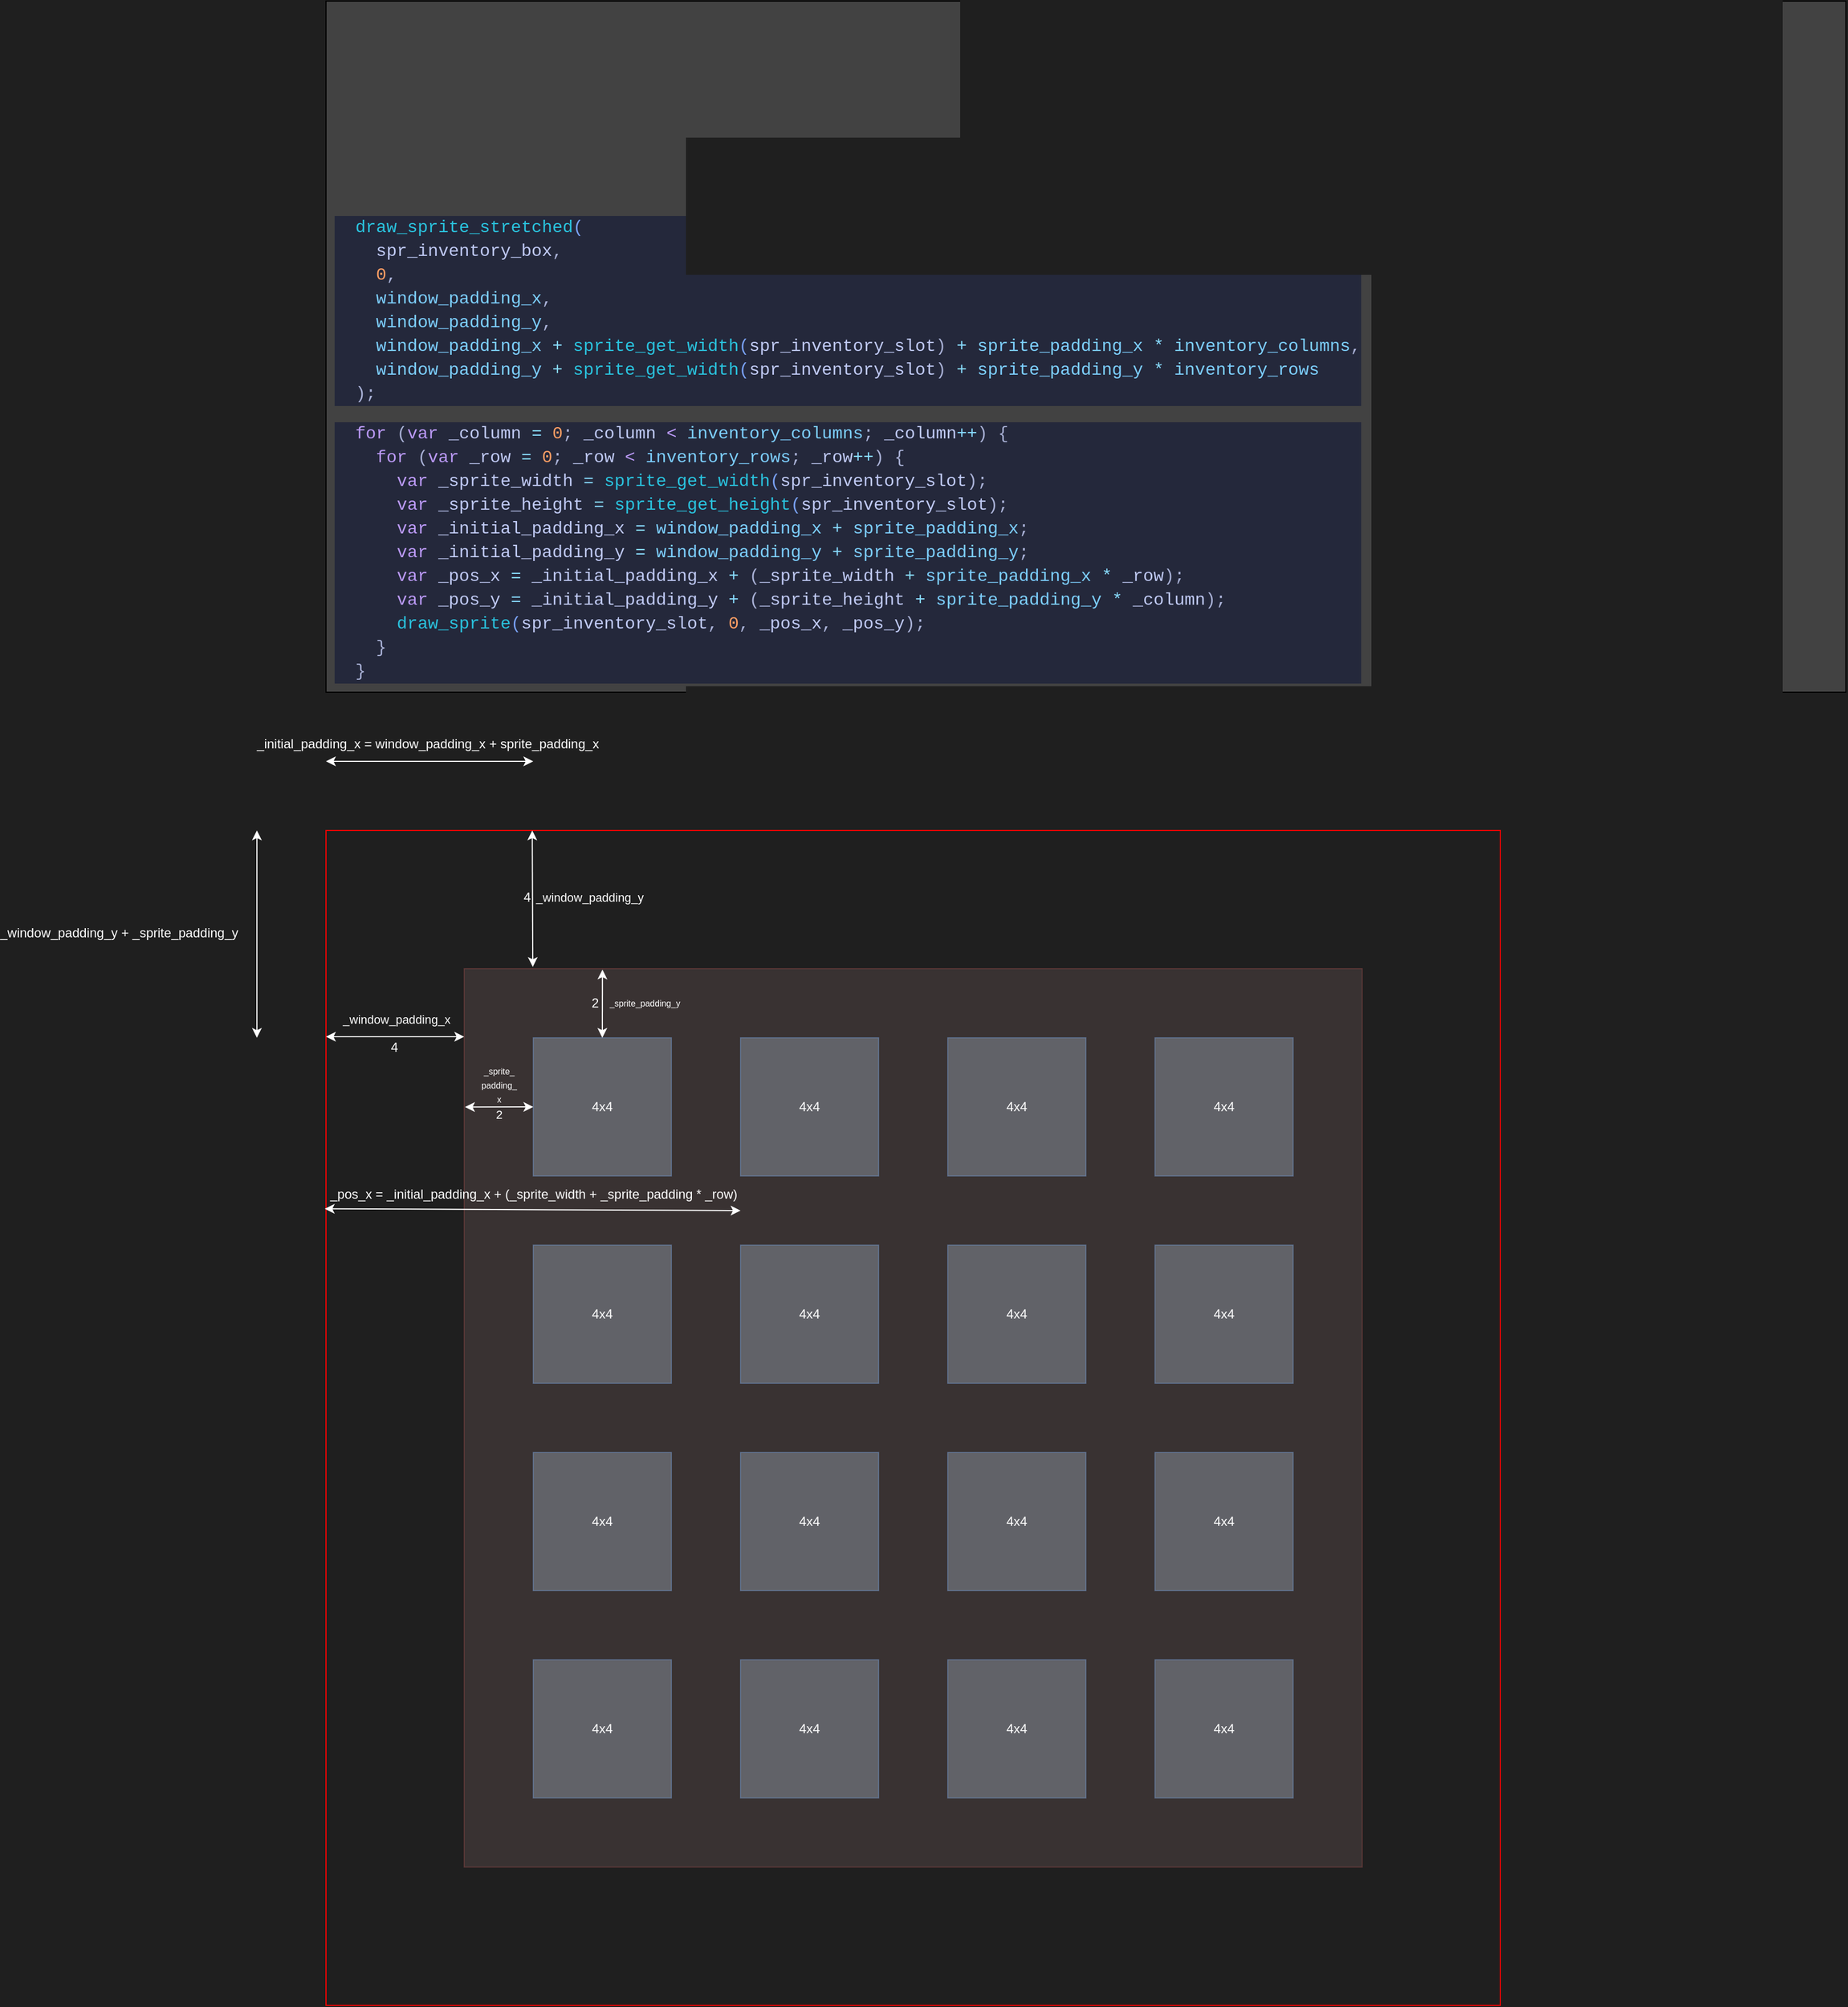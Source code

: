 <mxfile>
    <diagram id="mrmWcMEhstddbkppO6Fu" name="Page-1">
        <mxGraphModel dx="324" dy="1253" grid="1" gridSize="32" guides="1" tooltips="1" connect="1" arrows="1" fold="1" page="0" pageScale="1" pageWidth="850" pageHeight="1100" background="#1F1F1F" math="0" shadow="0">
            <root>
                <mxCell id="0"/>
                <mxCell id="1" parent="0"/>
                <mxCell id="36" value="" style="rounded=0;whiteSpace=wrap;html=1;fillColor=none;strokeColor=#FF0000;strokeWidth=1;labelBackgroundColor=none;fontColor=#FFFFFF;" parent="1" vertex="1">
                    <mxGeometry x="1024" y="256" width="1088" height="1088" as="geometry"/>
                </mxCell>
                <mxCell id="18" value="" style="rounded=0;whiteSpace=wrap;html=1;fillColor=#735F5E;strokeColor=#b85450;opacity=30;labelBackgroundColor=none;fontColor=#FFFFFF;" parent="1" vertex="1">
                    <mxGeometry x="1152" y="384" width="832" height="832" as="geometry"/>
                </mxCell>
                <mxCell id="19" value="4x4" style="rounded=0;whiteSpace=wrap;html=1;fillColor=#89929E;strokeColor=#6c8ebf;opacity=50;labelBackgroundColor=none;fontColor=#FFFFFF;" parent="1" vertex="1">
                    <mxGeometry x="1216" y="448" width="128" height="128" as="geometry"/>
                </mxCell>
                <mxCell id="20" value="4x4" style="rounded=0;whiteSpace=wrap;html=1;fillColor=#89929E;strokeColor=#6c8ebf;opacity=50;labelBackgroundColor=none;fontColor=#FFFFFF;" parent="1" vertex="1">
                    <mxGeometry x="1408" y="448" width="128" height="128" as="geometry"/>
                </mxCell>
                <mxCell id="21" value="4x4" style="rounded=0;whiteSpace=wrap;html=1;fillColor=#89929E;strokeColor=#6c8ebf;opacity=50;labelBackgroundColor=none;fontColor=#FFFFFF;" parent="1" vertex="1">
                    <mxGeometry x="1600" y="448" width="128" height="128" as="geometry"/>
                </mxCell>
                <mxCell id="22" value="4x4" style="rounded=0;whiteSpace=wrap;html=1;fillColor=#89929E;strokeColor=#6c8ebf;opacity=50;labelBackgroundColor=none;fontColor=#FFFFFF;" parent="1" vertex="1">
                    <mxGeometry x="1792" y="448" width="128" height="128" as="geometry"/>
                </mxCell>
                <mxCell id="23" value="4x4" style="rounded=0;whiteSpace=wrap;html=1;fillColor=#89929E;strokeColor=#6c8ebf;opacity=50;labelBackgroundColor=none;fontColor=#FFFFFF;" parent="1" vertex="1">
                    <mxGeometry x="1216" y="640" width="128" height="128" as="geometry"/>
                </mxCell>
                <mxCell id="24" value="4x4" style="rounded=0;whiteSpace=wrap;html=1;fillColor=#89929E;strokeColor=#6c8ebf;opacity=50;labelBackgroundColor=none;fontColor=#FFFFFF;" parent="1" vertex="1">
                    <mxGeometry x="1600" y="640" width="128" height="128" as="geometry"/>
                </mxCell>
                <mxCell id="25" value="4x4" style="rounded=0;whiteSpace=wrap;html=1;fillColor=#89929E;strokeColor=#6c8ebf;opacity=50;labelBackgroundColor=none;fontColor=#FFFFFF;" parent="1" vertex="1">
                    <mxGeometry x="1408" y="640" width="128" height="128" as="geometry"/>
                </mxCell>
                <mxCell id="26" value="4x4" style="rounded=0;whiteSpace=wrap;html=1;fillColor=#89929E;strokeColor=#6c8ebf;opacity=50;labelBackgroundColor=none;fontColor=#FFFFFF;" parent="1" vertex="1">
                    <mxGeometry x="1792" y="640" width="128" height="128" as="geometry"/>
                </mxCell>
                <mxCell id="27" value="4x4" style="rounded=0;whiteSpace=wrap;html=1;fillColor=#89929E;strokeColor=#6c8ebf;opacity=50;labelBackgroundColor=none;fontColor=#FFFFFF;" parent="1" vertex="1">
                    <mxGeometry x="1216" y="832" width="128" height="128" as="geometry"/>
                </mxCell>
                <mxCell id="28" value="4x4" style="rounded=0;whiteSpace=wrap;html=1;fillColor=#89929E;strokeColor=#6c8ebf;opacity=50;labelBackgroundColor=none;fontColor=#FFFFFF;" parent="1" vertex="1">
                    <mxGeometry x="1792" y="832" width="128" height="128" as="geometry"/>
                </mxCell>
                <mxCell id="29" value="4x4" style="rounded=0;whiteSpace=wrap;html=1;fillColor=#89929E;strokeColor=#6c8ebf;opacity=50;labelBackgroundColor=none;fontColor=#FFFFFF;" parent="1" vertex="1">
                    <mxGeometry x="1408" y="832" width="128" height="128" as="geometry"/>
                </mxCell>
                <mxCell id="30" value="4x4" style="rounded=0;whiteSpace=wrap;html=1;fillColor=#89929E;strokeColor=#6c8ebf;opacity=50;labelBackgroundColor=none;fontColor=#FFFFFF;" parent="1" vertex="1">
                    <mxGeometry x="1600" y="832" width="128" height="128" as="geometry"/>
                </mxCell>
                <mxCell id="31" value="4x4" style="rounded=0;whiteSpace=wrap;html=1;fillColor=#89929E;strokeColor=#6c8ebf;opacity=50;labelBackgroundColor=none;fontColor=#FFFFFF;" parent="1" vertex="1">
                    <mxGeometry x="1216" y="1024" width="128" height="128" as="geometry"/>
                </mxCell>
                <mxCell id="32" value="4x4" style="rounded=0;whiteSpace=wrap;html=1;fillColor=#89929E;strokeColor=#6c8ebf;opacity=50;labelBackgroundColor=none;fontColor=#FFFFFF;" parent="1" vertex="1">
                    <mxGeometry x="1792" y="1024" width="128" height="128" as="geometry"/>
                </mxCell>
                <mxCell id="33" value="4x4" style="rounded=0;whiteSpace=wrap;html=1;fillColor=#89929E;strokeColor=#6c8ebf;opacity=50;labelBackgroundColor=none;fontColor=#FFFFFF;" parent="1" vertex="1">
                    <mxGeometry x="1408" y="1024" width="128" height="128" as="geometry"/>
                </mxCell>
                <mxCell id="34" value="4x4" style="rounded=0;whiteSpace=wrap;html=1;fillColor=#89929E;strokeColor=#6c8ebf;opacity=50;labelBackgroundColor=none;fontColor=#FFFFFF;" parent="1" vertex="1">
                    <mxGeometry x="1600" y="1024" width="128" height="128" as="geometry"/>
                </mxCell>
                <mxCell id="37" value="" style="endArrow=classic;startArrow=classic;html=1;entryX=0.16;entryY=0;entryDx=0;entryDy=0;exitX=0.056;exitY=-0.002;exitDx=0;exitDy=0;exitPerimeter=0;entryPerimeter=0;labelBackgroundColor=none;fontColor=#FFFFFF;strokeColor=#FFFFFF;" parent="1" edge="1">
                    <mxGeometry width="50" height="50" relative="1" as="geometry">
                        <mxPoint x="1215.592" y="382.336" as="sourcePoint"/>
                        <mxPoint x="1215.08" y="256.0" as="targetPoint"/>
                    </mxGeometry>
                </mxCell>
                <mxCell id="38" value="_window_padding_y" style="edgeLabel;html=1;align=center;verticalAlign=middle;resizable=0;points=[];labelBackgroundColor=none;fontColor=#FFFFFF;" parent="37" vertex="1" connectable="0">
                    <mxGeometry x="-0.125" y="1" relative="1" as="geometry">
                        <mxPoint x="53" y="-9" as="offset"/>
                    </mxGeometry>
                </mxCell>
                <mxCell id="46" value="4" style="edgeLabel;html=1;align=center;verticalAlign=middle;resizable=0;points=[];fontSize=12;labelBackgroundColor=none;fontColor=#FFFFFF;" parent="37" vertex="1" connectable="0">
                    <mxGeometry x="0.025" y="1" relative="1" as="geometry">
                        <mxPoint x="-5" as="offset"/>
                    </mxGeometry>
                </mxCell>
                <mxCell id="39" value="" style="endArrow=classic;startArrow=classic;html=1;exitX=0;exitY=0.5;exitDx=0;exitDy=0;labelBackgroundColor=none;fontColor=#FFFFFF;strokeColor=#FFFFFF;" parent="1" edge="1">
                    <mxGeometry width="50" height="50" relative="1" as="geometry">
                        <mxPoint x="1024" y="447" as="sourcePoint"/>
                        <mxPoint x="1152" y="447" as="targetPoint"/>
                    </mxGeometry>
                </mxCell>
                <mxCell id="40" value="_window_padding_x" style="edgeLabel;html=1;align=center;verticalAlign=middle;resizable=0;points=[];labelBackgroundColor=none;fontColor=#FFFFFF;" parent="39" vertex="1" connectable="0">
                    <mxGeometry x="-0.055" y="1" relative="1" as="geometry">
                        <mxPoint x="4" y="-15" as="offset"/>
                    </mxGeometry>
                </mxCell>
                <mxCell id="44" value="&amp;nbsp; &amp;nbsp; 4&amp;nbsp; &amp;nbsp;&amp;nbsp;" style="edgeLabel;html=1;align=center;verticalAlign=middle;resizable=0;points=[];fontSize=12;labelBackgroundColor=none;fontColor=#FFFFFF;" parent="39" vertex="1" connectable="0">
                    <mxGeometry x="-0.124" relative="1" as="geometry">
                        <mxPoint x="7" y="10" as="offset"/>
                    </mxGeometry>
                </mxCell>
                <mxCell id="42" value="&lt;span style=&quot;&quot;&gt;&amp;nbsp;&lt;br&gt;&amp;nbsp;2&amp;nbsp;&lt;/span&gt;" style="endArrow=classic;startArrow=classic;html=1;entryX=0;entryY=0.5;entryDx=0;entryDy=0;exitX=0.001;exitY=0.154;exitDx=0;exitDy=0;exitPerimeter=0;labelBackgroundColor=none;fontColor=#FFFFFF;strokeColor=#FFFFFF;" parent="1" source="18" target="19" edge="1">
                    <mxGeometry x="0.0" width="50" height="50" relative="1" as="geometry">
                        <mxPoint x="1216" y="658" as="sourcePoint"/>
                        <mxPoint x="1266" y="608" as="targetPoint"/>
                        <mxPoint as="offset"/>
                    </mxGeometry>
                </mxCell>
                <mxCell id="43" value="&lt;font style=&quot;font-size: 8px;&quot;&gt;_sprite_&lt;br&gt;padding_&lt;br&gt;x&lt;/font&gt;" style="edgeLabel;html=1;align=center;verticalAlign=middle;resizable=0;points=[];labelBackgroundColor=none;fontColor=#FFFFFF;" parent="42" vertex="1" connectable="0">
                    <mxGeometry x="-0.118" y="-1" relative="1" as="geometry">
                        <mxPoint x="3" y="-22" as="offset"/>
                    </mxGeometry>
                </mxCell>
                <mxCell id="47" value="" style="endArrow=classic;startArrow=classic;html=1;fontSize=12;exitX=0.5;exitY=0;exitDx=0;exitDy=0;entryX=0.154;entryY=0.001;entryDx=0;entryDy=0;entryPerimeter=0;labelBackgroundColor=none;fontColor=#FFFFFF;strokeColor=#FFFFFF;" parent="1" source="19" target="18" edge="1">
                    <mxGeometry width="50" height="50" relative="1" as="geometry">
                        <mxPoint x="1408" y="530" as="sourcePoint"/>
                        <mxPoint x="1458" y="480" as="targetPoint"/>
                    </mxGeometry>
                </mxCell>
                <mxCell id="49" value="&amp;nbsp;2&amp;nbsp;" style="edgeLabel;html=1;align=center;verticalAlign=middle;resizable=0;points=[];fontSize=12;labelBackgroundColor=none;fontColor=#FFFFFF;" parent="47" vertex="1" connectable="0">
                    <mxGeometry x="0.053" relative="1" as="geometry">
                        <mxPoint x="-7" y="1" as="offset"/>
                    </mxGeometry>
                </mxCell>
                <mxCell id="48" value="&lt;font style=&quot;font-size: 8px;&quot;&gt;_sprite_padding_y&lt;br&gt;&lt;/font&gt;" style="edgeLabel;html=1;align=center;verticalAlign=middle;resizable=0;points=[];labelBackgroundColor=none;fontColor=#FFFFFF;" parent="1" vertex="1" connectable="0">
                    <mxGeometry x="1318.999" y="415.001" as="geometry"/>
                </mxCell>
                <mxCell id="52" value="" style="endArrow=classic;startArrow=classic;html=1;labelBackgroundColor=none;fontSize=12;fontColor=#FFFFFF;strokeColor=#FFFFFF;" parent="1" edge="1">
                    <mxGeometry width="50" height="50" relative="1" as="geometry">
                        <mxPoint x="1024" y="192" as="sourcePoint"/>
                        <mxPoint x="1216" y="192" as="targetPoint"/>
                    </mxGeometry>
                </mxCell>
                <mxCell id="53" value="_initial_padding_x = window_padding_x + sprite_padding_x" style="edgeLabel;html=1;align=center;verticalAlign=middle;resizable=0;points=[];fontSize=12;labelBackgroundColor=none;fontColor=#FFFFFF;" parent="52" vertex="1" connectable="0">
                    <mxGeometry x="0.246" y="3" relative="1" as="geometry">
                        <mxPoint x="-26" y="-13" as="offset"/>
                    </mxGeometry>
                </mxCell>
                <mxCell id="54" value="" style="endArrow=classic;startArrow=classic;html=1;labelBackgroundColor=none;fontSize=12;fontColor=#FFFFFF;strokeColor=#FFFFFF;" parent="1" edge="1">
                    <mxGeometry width="50" height="50" relative="1" as="geometry">
                        <mxPoint x="960" y="448" as="sourcePoint"/>
                        <mxPoint x="960" y="256" as="targetPoint"/>
                    </mxGeometry>
                </mxCell>
                <mxCell id="55" value="_window_padding_y + _sprite_padding_y" style="edgeLabel;html=1;align=center;verticalAlign=middle;resizable=0;points=[];fontSize=12;labelBackgroundColor=none;fontColor=#FFFFFF;" parent="54" vertex="1" connectable="0">
                    <mxGeometry x="0.522" y="3" relative="1" as="geometry">
                        <mxPoint x="-125" y="49" as="offset"/>
                    </mxGeometry>
                </mxCell>
                <mxCell id="56" value="&lt;div style=&quot;color: rgb(169, 177, 214); background-color: rgb(36, 40, 59); font-family: &amp;quot;FiraCode NF&amp;quot;, Consolas, &amp;quot;Courier New&amp;quot;, monospace; font-size: 16px; line-height: 22px;&quot;&gt;&lt;div&gt;&amp;nbsp; &lt;span style=&quot;color: #2ac3de;&quot;&gt;draw_sprite_stretched&lt;/span&gt;&lt;span style=&quot;color: #7aa2f7;&quot;&gt;(&lt;/span&gt;&lt;/div&gt;&lt;div&gt;&amp;nbsp; &amp;nbsp; &lt;span style=&quot;color: #c0caf5;&quot;&gt;spr_inventory_box&lt;/span&gt;,&lt;/div&gt;&lt;div&gt;&amp;nbsp; &amp;nbsp; &lt;span style=&quot;color: #ff9e64;&quot;&gt;0&lt;/span&gt;,&lt;/div&gt;&lt;div&gt;&amp;nbsp; &amp;nbsp; &lt;span style=&quot;color: #7dcfff;&quot;&gt;window_padding_x&lt;/span&gt;,&lt;/div&gt;&lt;div&gt;&amp;nbsp; &amp;nbsp; &lt;span style=&quot;color: #7dcfff;&quot;&gt;window_padding_y&lt;/span&gt;,&lt;/div&gt;&lt;div&gt;&amp;nbsp; &amp;nbsp; &lt;span style=&quot;color: #7dcfff;&quot;&gt;window_padding_x&lt;/span&gt; &lt;span style=&quot;color: #89ddff;&quot;&gt;+&lt;/span&gt; &lt;span style=&quot;color: #2ac3de;&quot;&gt;sprite_get_width&lt;/span&gt;&lt;span style=&quot;color: #7aa2f7;&quot;&gt;(&lt;/span&gt;&lt;span style=&quot;color: #c0caf5;&quot;&gt;spr_inventory_slot&lt;/span&gt;) &lt;span style=&quot;color: #89ddff;&quot;&gt;+&lt;/span&gt; &lt;span style=&quot;color: #7dcfff;&quot;&gt;sprite_padding_x&lt;/span&gt; &lt;span style=&quot;color: #89ddff;&quot;&gt;*&lt;/span&gt; &lt;span style=&quot;color: #7dcfff;&quot;&gt;inventory_columns&lt;/span&gt;,&lt;/div&gt;&lt;div&gt;&amp;nbsp; &amp;nbsp; &lt;span style=&quot;color: #7dcfff;&quot;&gt;window_padding_y&lt;/span&gt; &lt;span style=&quot;color: #89ddff;&quot;&gt;+&lt;/span&gt; &lt;span style=&quot;color: #2ac3de;&quot;&gt;sprite_get_width&lt;/span&gt;&lt;span style=&quot;color: #7aa2f7;&quot;&gt;(&lt;/span&gt;&lt;span style=&quot;color: #c0caf5;&quot;&gt;spr_inventory_slot&lt;/span&gt;) &lt;span style=&quot;color: #89ddff;&quot;&gt;+&lt;/span&gt; &lt;span style=&quot;color: #7dcfff;&quot;&gt;sprite_padding_y&lt;/span&gt; &lt;span style=&quot;color: #89ddff;&quot;&gt;*&lt;/span&gt; &lt;span style=&quot;color: #7dcfff;&quot;&gt;inventory_rows&lt;/span&gt;&lt;/div&gt;&lt;div&gt;&amp;nbsp; );&lt;/div&gt;&lt;/div&gt;&lt;b&gt;&lt;font style=&quot;font-size: 12px;&quot; face=&quot;Courier New&quot;&gt;&lt;br&gt;&lt;/font&gt;&lt;/b&gt;&lt;div style=&quot;color: rgb(169, 177, 214); background-color: rgb(36, 40, 59); font-family: &amp;quot;FiraCode NF&amp;quot;, Consolas, &amp;quot;Courier New&amp;quot;, monospace; font-size: 16px; line-height: 22px;&quot;&gt;&lt;div&gt;&amp;nbsp; &lt;span style=&quot;color: #bb9af7;&quot;&gt;for&lt;/span&gt; (&lt;span style=&quot;color: #bb9af7;&quot;&gt;var&lt;/span&gt; &lt;span style=&quot;color: #c0caf5;&quot;&gt;_column&lt;/span&gt; &lt;span style=&quot;color: #89ddff;&quot;&gt;=&lt;/span&gt; &lt;span style=&quot;color: #ff9e64;&quot;&gt;0&lt;/span&gt;; &lt;span style=&quot;color: #c0caf5;&quot;&gt;_column&lt;/span&gt; &lt;span style=&quot;color: #bb9af7;&quot;&gt;&amp;lt;&lt;/span&gt; &lt;span style=&quot;color: #7dcfff;&quot;&gt;inventory_columns&lt;/span&gt;; &lt;span style=&quot;color: #c0caf5;&quot;&gt;_column&lt;/span&gt;&lt;span style=&quot;color: #89ddff;&quot;&gt;++&lt;/span&gt;) {&lt;/div&gt;&lt;div&gt;&amp;nbsp; &amp;nbsp; &lt;span style=&quot;color: #bb9af7;&quot;&gt;for&lt;/span&gt; (&lt;span style=&quot;color: #bb9af7;&quot;&gt;var&lt;/span&gt; &lt;span style=&quot;color: #c0caf5;&quot;&gt;_row&lt;/span&gt; &lt;span style=&quot;color: #89ddff;&quot;&gt;=&lt;/span&gt; &lt;span style=&quot;color: #ff9e64;&quot;&gt;0&lt;/span&gt;; &lt;span style=&quot;color: #c0caf5;&quot;&gt;_row&lt;/span&gt; &lt;span style=&quot;color: #bb9af7;&quot;&gt;&amp;lt;&lt;/span&gt; &lt;span style=&quot;color: #7dcfff;&quot;&gt;inventory_rows&lt;/span&gt;; &lt;span style=&quot;color: #c0caf5;&quot;&gt;_row&lt;/span&gt;&lt;span style=&quot;color: #89ddff;&quot;&gt;++&lt;/span&gt;) {&lt;/div&gt;&lt;div&gt;&amp;nbsp; &amp;nbsp; &amp;nbsp; &lt;span style=&quot;color: #bb9af7;&quot;&gt;var&lt;/span&gt; &lt;span style=&quot;color: #c0caf5;&quot;&gt;_sprite_width&lt;/span&gt; &lt;span style=&quot;color: #89ddff;&quot;&gt;=&lt;/span&gt; &lt;span style=&quot;color: #2ac3de;&quot;&gt;sprite_get_width&lt;/span&gt;&lt;span style=&quot;color: #7aa2f7;&quot;&gt;(&lt;/span&gt;&lt;span style=&quot;color: #c0caf5;&quot;&gt;spr_inventory_slot&lt;/span&gt;);&lt;/div&gt;&lt;div&gt;&amp;nbsp; &amp;nbsp; &amp;nbsp; &lt;span style=&quot;color: #bb9af7;&quot;&gt;var&lt;/span&gt; &lt;span style=&quot;color: #c0caf5;&quot;&gt;_sprite_height&lt;/span&gt; &lt;span style=&quot;color: #89ddff;&quot;&gt;=&lt;/span&gt; &lt;span style=&quot;color: #2ac3de;&quot;&gt;sprite_get_height&lt;/span&gt;&lt;span style=&quot;color: #7aa2f7;&quot;&gt;(&lt;/span&gt;&lt;span style=&quot;color: #c0caf5;&quot;&gt;spr_inventory_slot&lt;/span&gt;);&lt;/div&gt;&lt;div&gt;&amp;nbsp; &amp;nbsp; &amp;nbsp; &lt;span style=&quot;color: #bb9af7;&quot;&gt;var&lt;/span&gt; &lt;span style=&quot;color: #c0caf5;&quot;&gt;_initial_padding_x&lt;/span&gt; &lt;span style=&quot;color: #89ddff;&quot;&gt;=&lt;/span&gt; &lt;span style=&quot;color: #7dcfff;&quot;&gt;window_padding_x&lt;/span&gt; &lt;span style=&quot;color: #89ddff;&quot;&gt;+&lt;/span&gt; &lt;span style=&quot;color: #7dcfff;&quot;&gt;sprite_padding_x&lt;/span&gt;;&lt;/div&gt;&lt;div&gt;&amp;nbsp; &amp;nbsp; &amp;nbsp; &lt;span style=&quot;color: #bb9af7;&quot;&gt;var&lt;/span&gt; &lt;span style=&quot;color: #c0caf5;&quot;&gt;_initial_padding_y&lt;/span&gt; &lt;span style=&quot;color: #89ddff;&quot;&gt;=&lt;/span&gt; &lt;span style=&quot;color: #7dcfff;&quot;&gt;window_padding_y&lt;/span&gt; &lt;span style=&quot;color: #89ddff;&quot;&gt;+&lt;/span&gt; &lt;span style=&quot;color: #7dcfff;&quot;&gt;sprite_padding_y&lt;/span&gt;;&lt;/div&gt;&lt;div&gt;&amp;nbsp; &amp;nbsp; &amp;nbsp; &lt;span style=&quot;color: #bb9af7;&quot;&gt;var&lt;/span&gt; &lt;span style=&quot;color: #c0caf5;&quot;&gt;_pos_x&lt;/span&gt; &lt;span style=&quot;color: #89ddff;&quot;&gt;=&lt;/span&gt; &lt;span style=&quot;color: #c0caf5;&quot;&gt;_initial_padding_x&lt;/span&gt; &lt;span style=&quot;color: #89ddff;&quot;&gt;+&lt;/span&gt; (&lt;span style=&quot;color: #c0caf5;&quot;&gt;_sprite_width&lt;/span&gt; &lt;span style=&quot;color: #89ddff;&quot;&gt;+&lt;/span&gt; &lt;span style=&quot;color: #7dcfff;&quot;&gt;sprite_padding_x&lt;/span&gt; &lt;span style=&quot;color: #89ddff;&quot;&gt;*&lt;/span&gt; &lt;span style=&quot;color: #c0caf5;&quot;&gt;_row&lt;/span&gt;);&lt;/div&gt;&lt;div&gt;&amp;nbsp; &amp;nbsp; &amp;nbsp; &lt;span style=&quot;color: #bb9af7;&quot;&gt;var&lt;/span&gt; &lt;span style=&quot;color: #c0caf5;&quot;&gt;_pos_y&lt;/span&gt; &lt;span style=&quot;color: #89ddff;&quot;&gt;=&lt;/span&gt; &lt;span style=&quot;color: #c0caf5;&quot;&gt;_initial_padding_y&lt;/span&gt; &lt;span style=&quot;color: #89ddff;&quot;&gt;+&lt;/span&gt; (&lt;span style=&quot;color: #c0caf5;&quot;&gt;_sprite_height&lt;/span&gt; &lt;span style=&quot;color: #89ddff;&quot;&gt;+&lt;/span&gt; &lt;span style=&quot;color: #7dcfff;&quot;&gt;sprite_padding_y&lt;/span&gt; &lt;span style=&quot;color: #89ddff;&quot;&gt;*&lt;/span&gt; &lt;span style=&quot;color: #c0caf5;&quot;&gt;_column&lt;/span&gt;);&lt;/div&gt;&lt;div&gt;&amp;nbsp; &amp;nbsp; &amp;nbsp; &lt;span style=&quot;color: #2ac3de;&quot;&gt;draw_sprite&lt;/span&gt;&lt;span style=&quot;color: #7aa2f7;&quot;&gt;(&lt;/span&gt;&lt;span style=&quot;color: #c0caf5;&quot;&gt;spr_inventory_slot&lt;/span&gt;, &lt;span style=&quot;color: #ff9e64;&quot;&gt;0&lt;/span&gt;, &lt;span style=&quot;color: #c0caf5;&quot;&gt;_pos_x&lt;/span&gt;, &lt;span style=&quot;color: #c0caf5;&quot;&gt;_pos_y&lt;/span&gt;);&lt;/div&gt;&lt;div&gt;&amp;nbsp; &amp;nbsp; }&lt;/div&gt;&lt;div&gt;&amp;nbsp; }&lt;/div&gt;&lt;/div&gt;" style="rounded=0;whiteSpace=wrap;html=1;align=left;fillColor=#424242;verticalAlign=bottom;spacing=8;labelBackgroundColor=none;fontColor=#FFFFFF;" vertex="1" parent="1">
                    <mxGeometry x="1024" y="-512" width="1408" height="640" as="geometry"/>
                </mxCell>
                <mxCell id="57" value="" style="endArrow=classic;startArrow=classic;html=1;labelBackgroundColor=none;strokeColor=#FFFFFF;fontFamily=Courier New;fontSize=12;fontColor=#FFFFFF;exitX=-0.001;exitY=0.322;exitDx=0;exitDy=0;exitPerimeter=0;entryX=0;entryY=0.5;entryDx=0;entryDy=0;" edge="1" parent="1" source="36">
                    <mxGeometry width="50" height="50" relative="1" as="geometry">
                        <mxPoint x="1312" y="530" as="sourcePoint"/>
                        <mxPoint x="1408" y="608" as="targetPoint"/>
                    </mxGeometry>
                </mxCell>
                <mxCell id="59" value="&lt;span style=&quot;font-family: Helvetica;&quot;&gt;_pos_x = _initial_padding_x + (_sprite_width + _sprite_padding * _row)&lt;/span&gt;" style="edgeLabel;html=1;align=center;verticalAlign=middle;resizable=0;points=[];fontSize=12;fontFamily=Courier New;fontColor=#FFFFFF;labelBackgroundColor=none;" vertex="1" connectable="0" parent="57">
                    <mxGeometry x="-0.476" y="-1" relative="1" as="geometry">
                        <mxPoint x="92" y="-15" as="offset"/>
                    </mxGeometry>
                </mxCell>
            </root>
        </mxGraphModel>
    </diagram>
</mxfile>